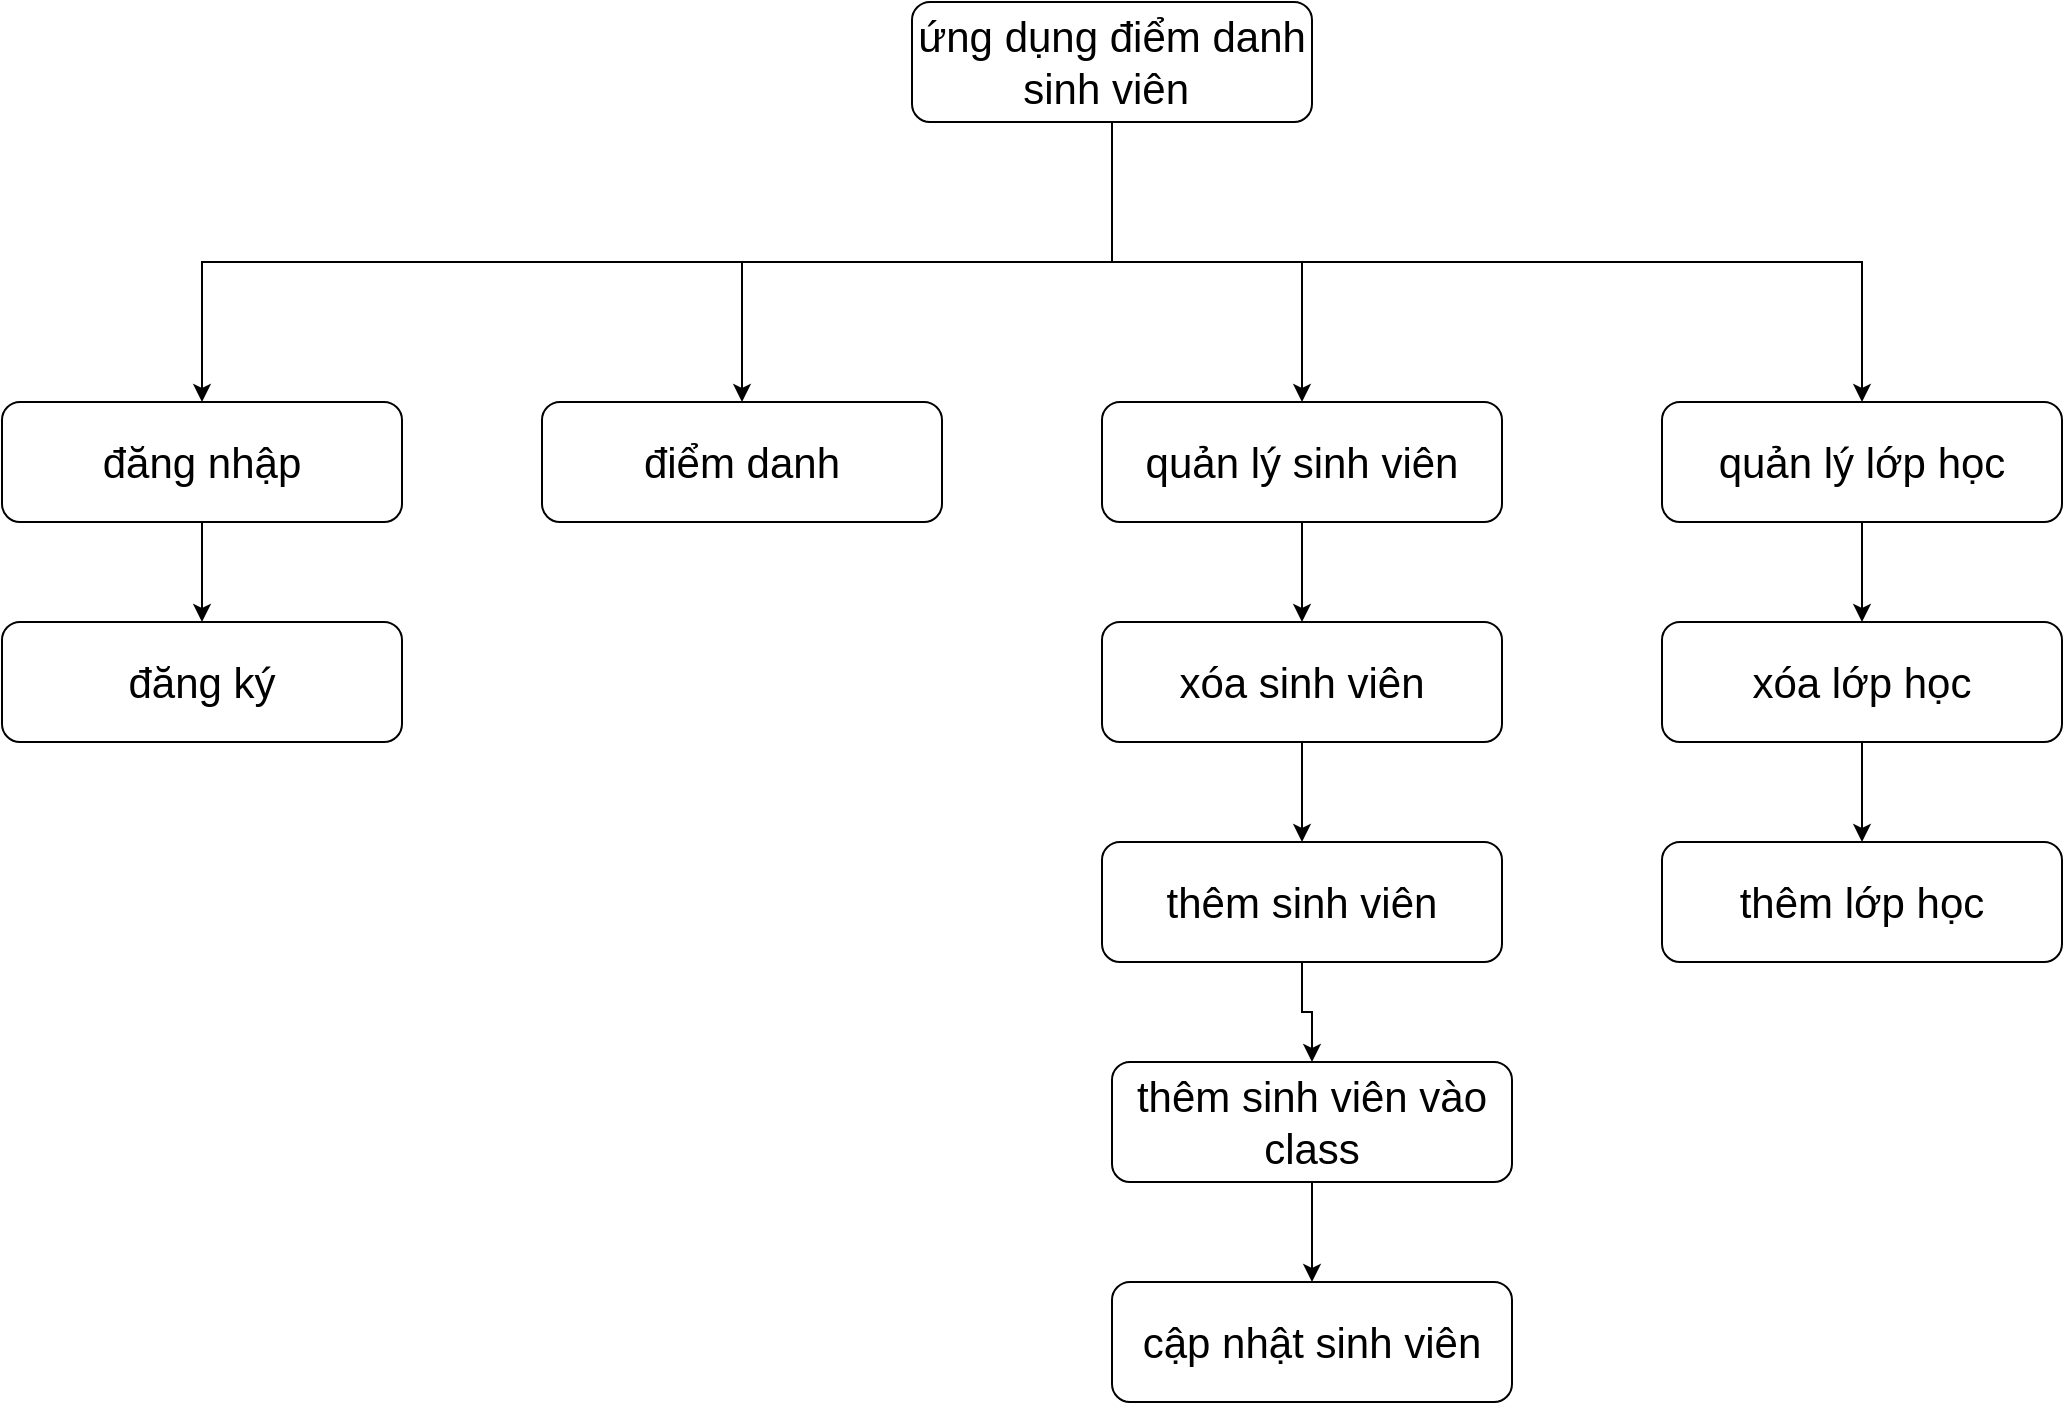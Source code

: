 <mxfile version="15.9.4" type="device"><diagram id="uHSxBdwQtY0QUnOJ18wH" name="Page-1"><mxGraphModel dx="1730" dy="912" grid="1" gridSize="10" guides="1" tooltips="1" connect="1" arrows="1" fold="1" page="1" pageScale="1" pageWidth="4681" pageHeight="3300" math="0" shadow="0"><root><mxCell id="0"/><mxCell id="1" parent="0"/><mxCell id="iRaW_znTL8FPhcfWNGQY-15" style="edgeStyle=orthogonalEdgeStyle;rounded=0;orthogonalLoop=1;jettySize=auto;html=1;entryX=0.5;entryY=0;entryDx=0;entryDy=0;fontSize=21;exitX=0.5;exitY=1;exitDx=0;exitDy=0;" edge="1" parent="1" source="iRaW_znTL8FPhcfWNGQY-1" target="iRaW_znTL8FPhcfWNGQY-2"><mxGeometry relative="1" as="geometry"/></mxCell><mxCell id="iRaW_znTL8FPhcfWNGQY-16" style="edgeStyle=orthogonalEdgeStyle;rounded=0;orthogonalLoop=1;jettySize=auto;html=1;fontSize=21;" edge="1" parent="1" source="iRaW_znTL8FPhcfWNGQY-1" target="iRaW_znTL8FPhcfWNGQY-3"><mxGeometry relative="1" as="geometry"/></mxCell><mxCell id="iRaW_znTL8FPhcfWNGQY-17" style="edgeStyle=orthogonalEdgeStyle;rounded=0;orthogonalLoop=1;jettySize=auto;html=1;fontSize=21;" edge="1" parent="1" source="iRaW_znTL8FPhcfWNGQY-1" target="iRaW_znTL8FPhcfWNGQY-4"><mxGeometry relative="1" as="geometry"/></mxCell><mxCell id="iRaW_znTL8FPhcfWNGQY-18" style="edgeStyle=orthogonalEdgeStyle;rounded=0;orthogonalLoop=1;jettySize=auto;html=1;entryX=0.5;entryY=0;entryDx=0;entryDy=0;fontSize=21;exitX=0.5;exitY=1;exitDx=0;exitDy=0;" edge="1" parent="1" source="iRaW_znTL8FPhcfWNGQY-1" target="iRaW_znTL8FPhcfWNGQY-5"><mxGeometry relative="1" as="geometry"/></mxCell><mxCell id="iRaW_znTL8FPhcfWNGQY-1" value="ứng dụng điểm danh sinh viên&amp;nbsp;" style="rounded=1;whiteSpace=wrap;html=1;fontSize=21;" vertex="1" parent="1"><mxGeometry x="485" y="20" width="200" height="60" as="geometry"/></mxCell><mxCell id="iRaW_znTL8FPhcfWNGQY-19" style="edgeStyle=orthogonalEdgeStyle;rounded=0;orthogonalLoop=1;jettySize=auto;html=1;entryX=0.5;entryY=0;entryDx=0;entryDy=0;fontSize=21;" edge="1" parent="1" source="iRaW_znTL8FPhcfWNGQY-2" target="iRaW_znTL8FPhcfWNGQY-6"><mxGeometry relative="1" as="geometry"/></mxCell><mxCell id="iRaW_znTL8FPhcfWNGQY-2" value="đăng nhập" style="rounded=1;whiteSpace=wrap;html=1;fontSize=21;" vertex="1" parent="1"><mxGeometry x="30" y="220" width="200" height="60" as="geometry"/></mxCell><mxCell id="iRaW_znTL8FPhcfWNGQY-3" value="điểm danh" style="rounded=1;whiteSpace=wrap;html=1;fontSize=21;" vertex="1" parent="1"><mxGeometry x="300" y="220" width="200" height="60" as="geometry"/></mxCell><mxCell id="iRaW_znTL8FPhcfWNGQY-20" style="edgeStyle=orthogonalEdgeStyle;rounded=0;orthogonalLoop=1;jettySize=auto;html=1;entryX=0.5;entryY=0;entryDx=0;entryDy=0;fontSize=21;" edge="1" parent="1" source="iRaW_znTL8FPhcfWNGQY-4" target="iRaW_znTL8FPhcfWNGQY-7"><mxGeometry relative="1" as="geometry"/></mxCell><mxCell id="iRaW_znTL8FPhcfWNGQY-4" value="quản lý sinh viên" style="rounded=1;whiteSpace=wrap;html=1;fontSize=21;" vertex="1" parent="1"><mxGeometry x="580" y="220" width="200" height="60" as="geometry"/></mxCell><mxCell id="iRaW_znTL8FPhcfWNGQY-24" style="edgeStyle=orthogonalEdgeStyle;rounded=0;orthogonalLoop=1;jettySize=auto;html=1;entryX=0.5;entryY=0;entryDx=0;entryDy=0;fontSize=21;" edge="1" parent="1" source="iRaW_znTL8FPhcfWNGQY-5" target="iRaW_znTL8FPhcfWNGQY-11"><mxGeometry relative="1" as="geometry"/></mxCell><mxCell id="iRaW_znTL8FPhcfWNGQY-5" value="quản lý lớp học" style="rounded=1;whiteSpace=wrap;html=1;fontSize=21;" vertex="1" parent="1"><mxGeometry x="860" y="220" width="200" height="60" as="geometry"/></mxCell><mxCell id="iRaW_znTL8FPhcfWNGQY-6" value="đăng ký" style="rounded=1;whiteSpace=wrap;html=1;fontSize=21;" vertex="1" parent="1"><mxGeometry x="30" y="330" width="200" height="60" as="geometry"/></mxCell><mxCell id="iRaW_znTL8FPhcfWNGQY-21" style="edgeStyle=orthogonalEdgeStyle;rounded=0;orthogonalLoop=1;jettySize=auto;html=1;entryX=0.5;entryY=0;entryDx=0;entryDy=0;fontSize=21;" edge="1" parent="1" source="iRaW_znTL8FPhcfWNGQY-7" target="iRaW_znTL8FPhcfWNGQY-8"><mxGeometry relative="1" as="geometry"/></mxCell><mxCell id="iRaW_znTL8FPhcfWNGQY-7" value="xóa sinh viên" style="rounded=1;whiteSpace=wrap;html=1;fontSize=21;" vertex="1" parent="1"><mxGeometry x="580" y="330" width="200" height="60" as="geometry"/></mxCell><mxCell id="iRaW_znTL8FPhcfWNGQY-22" style="edgeStyle=orthogonalEdgeStyle;rounded=0;orthogonalLoop=1;jettySize=auto;html=1;entryX=0.5;entryY=0;entryDx=0;entryDy=0;fontSize=21;" edge="1" parent="1" source="iRaW_znTL8FPhcfWNGQY-8" target="iRaW_znTL8FPhcfWNGQY-9"><mxGeometry relative="1" as="geometry"/></mxCell><mxCell id="iRaW_znTL8FPhcfWNGQY-8" value="thêm sinh viên" style="rounded=1;whiteSpace=wrap;html=1;fontSize=21;" vertex="1" parent="1"><mxGeometry x="580" y="440" width="200" height="60" as="geometry"/></mxCell><mxCell id="iRaW_znTL8FPhcfWNGQY-23" style="edgeStyle=orthogonalEdgeStyle;rounded=0;orthogonalLoop=1;jettySize=auto;html=1;entryX=0.5;entryY=0;entryDx=0;entryDy=0;fontSize=21;" edge="1" parent="1" source="iRaW_znTL8FPhcfWNGQY-9" target="iRaW_znTL8FPhcfWNGQY-10"><mxGeometry relative="1" as="geometry"/></mxCell><mxCell id="iRaW_znTL8FPhcfWNGQY-9" value="thêm sinh viên vào class" style="rounded=1;whiteSpace=wrap;html=1;fontSize=21;" vertex="1" parent="1"><mxGeometry x="585" y="550" width="200" height="60" as="geometry"/></mxCell><mxCell id="iRaW_znTL8FPhcfWNGQY-10" value="cập nhật sinh viên" style="rounded=1;whiteSpace=wrap;html=1;fontSize=21;" vertex="1" parent="1"><mxGeometry x="585" y="660" width="200" height="60" as="geometry"/></mxCell><mxCell id="iRaW_znTL8FPhcfWNGQY-25" style="edgeStyle=orthogonalEdgeStyle;rounded=0;orthogonalLoop=1;jettySize=auto;html=1;entryX=0.5;entryY=0;entryDx=0;entryDy=0;fontSize=21;" edge="1" parent="1" source="iRaW_znTL8FPhcfWNGQY-11" target="iRaW_znTL8FPhcfWNGQY-12"><mxGeometry relative="1" as="geometry"/></mxCell><mxCell id="iRaW_znTL8FPhcfWNGQY-11" value="xóa lớp học" style="rounded=1;whiteSpace=wrap;html=1;fontSize=21;" vertex="1" parent="1"><mxGeometry x="860" y="330" width="200" height="60" as="geometry"/></mxCell><mxCell id="iRaW_znTL8FPhcfWNGQY-12" value="thêm lớp học" style="rounded=1;whiteSpace=wrap;html=1;fontSize=21;" vertex="1" parent="1"><mxGeometry x="860" y="440" width="200" height="60" as="geometry"/></mxCell></root></mxGraphModel></diagram></mxfile>